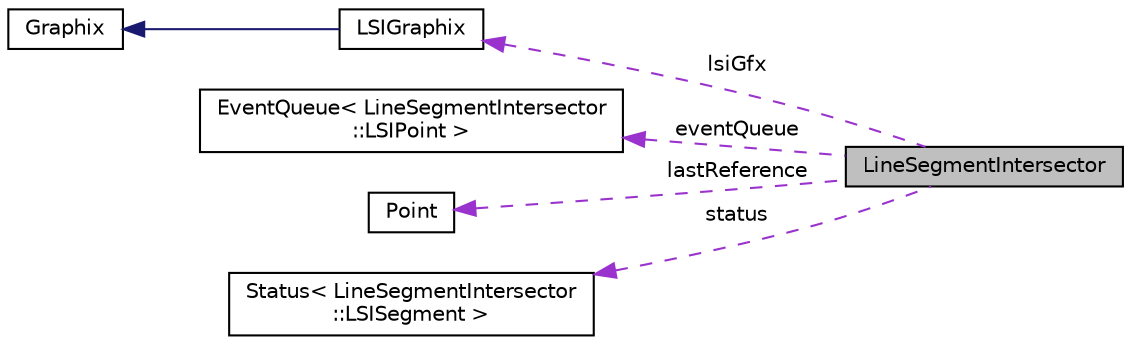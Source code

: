 digraph "LineSegmentIntersector"
{
  edge [fontname="Helvetica",fontsize="10",labelfontname="Helvetica",labelfontsize="10"];
  node [fontname="Helvetica",fontsize="10",shape=record];
  rankdir="LR";
  Node1 [label="LineSegmentIntersector",height=0.2,width=0.4,color="black", fillcolor="grey75", style="filled", fontcolor="black"];
  Node2 -> Node1 [dir="back",color="darkorchid3",fontsize="10",style="dashed",label=" lsiGfx" ,fontname="Helvetica"];
  Node2 [label="LSIGraphix",height=0.2,width=0.4,color="black", fillcolor="white", style="filled",URL="$classLSIGraphix.html",tooltip="Class for especially handling events for Bentley-Ottoman Algorithm. Inherits Graphix class..."];
  Node3 -> Node2 [dir="back",color="midnightblue",fontsize="10",style="solid",fontname="Helvetica"];
  Node3 [label="Graphix",height=0.2,width=0.4,color="black", fillcolor="white", style="filled",URL="$classGraphix.html",tooltip="Class for handling graphics using OpenGL. "];
  Node4 -> Node1 [dir="back",color="darkorchid3",fontsize="10",style="dashed",label=" eventQueue" ,fontname="Helvetica"];
  Node4 [label="EventQueue\< LineSegmentIntersector\l::LSIPoint \>",height=0.2,width=0.4,color="black", fillcolor="white", style="filled",URL="$classEventQueue.html"];
  Node5 -> Node1 [dir="back",color="darkorchid3",fontsize="10",style="dashed",label=" lastReference" ,fontname="Helvetica"];
  Node5 [label="Point",height=0.2,width=0.4,color="black", fillcolor="white", style="filled",URL="$classPoint.html",tooltip="Stores point with X & Y coordinate. "];
  Node6 -> Node1 [dir="back",color="darkorchid3",fontsize="10",style="dashed",label=" status" ,fontname="Helvetica"];
  Node6 [label="Status\< LineSegmentIntersector\l::LSISegment \>",height=0.2,width=0.4,color="black", fillcolor="white", style="filled",URL="$classStatus.html"];
}
